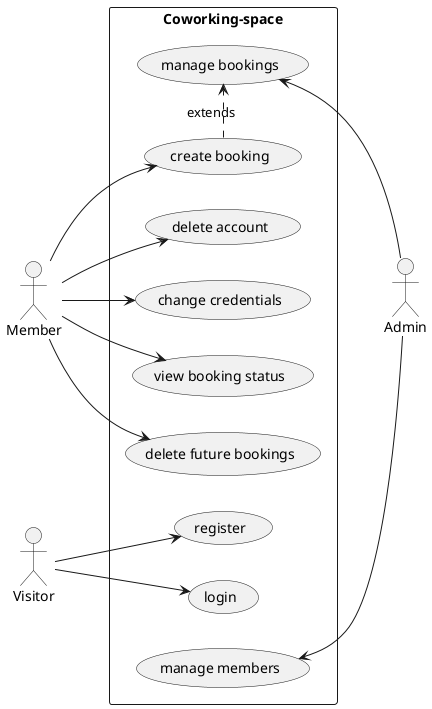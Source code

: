 @startuml
left to right direction
skinparam packageStyle rect
skinparam shadowing false

actor "Member" as m
actor "Visitor" as v
actor "Admin" as a
rectangle Coworking-space {
m --> (delete account)
m --> (change credentials)
m --> (create booking)
m --> (view booking status)
m --> (delete future bookings)
v --> (register)
v --> (login)

(create booking) .> (manage bookings): extends
(manage bookings) <-- a
(manage members) <-- a
}
@enduml

